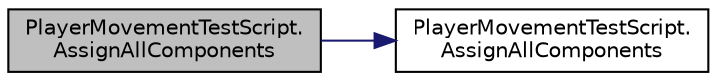 digraph "PlayerMovementTestScript.AssignAllComponents"
{
 // LATEX_PDF_SIZE
  edge [fontname="Helvetica",fontsize="10",labelfontname="Helvetica",labelfontsize="10"];
  node [fontname="Helvetica",fontsize="10",shape=record];
  rankdir="LR";
  Node1 [label="PlayerMovementTestScript.\lAssignAllComponents",height=0.2,width=0.4,color="black", fillcolor="grey75", style="filled", fontcolor="black",tooltip=" "];
  Node1 -> Node2 [color="midnightblue",fontsize="10",style="solid",fontname="Helvetica"];
  Node2 [label="PlayerMovementTestScript.\lAssignAllComponents",height=0.2,width=0.4,color="black", fillcolor="white", style="filled",URL="$class_player_movement_test_script.html#a8a5a612e81f2f93e8095b0e5285fecea",tooltip=" "];
}
